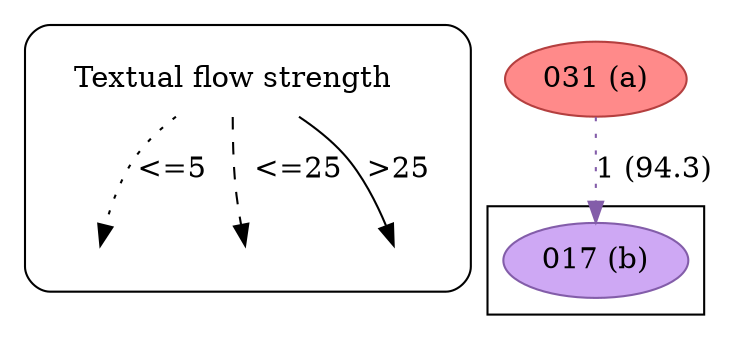 strict digraph  {
	node [label="\N"];
	subgraph cluster_legend {
		graph [style=rounded];
		leg_s		 [label="Textual flow strength",
			shape=plaintext];
		leg_e1		 [fixedsize=True,
			height=0.2,
			label="",
			style=invis];
		leg_s -> leg_e1		 [label="<=5  ",
			style=dotted];
		leg_e2		 [fixedsize=True,
			height=0.2,
			label="",
			style=invis];
		leg_s -> leg_e2		 [label="  <=25",
			style=dashed];
		leg_e3		 [fixedsize=True,
			height=0.2,
			label="",
			style=invis];
		leg_s -> leg_e3		 [label=">25",
			style=solid];
	}
	subgraph cluster_reading {
		017		 [color="#835da9",
			fillcolor="#CEA8F4",
			label="017 (b)",
			style=filled];
	}
	031	 [color="#b43f3f",
		fillcolor="#FF8A8A",
		label="031 (a)",
		style=filled];
	031 -> 017	 [color="#835da9",
		label="1 (94.3)",
		style=dotted];
}
